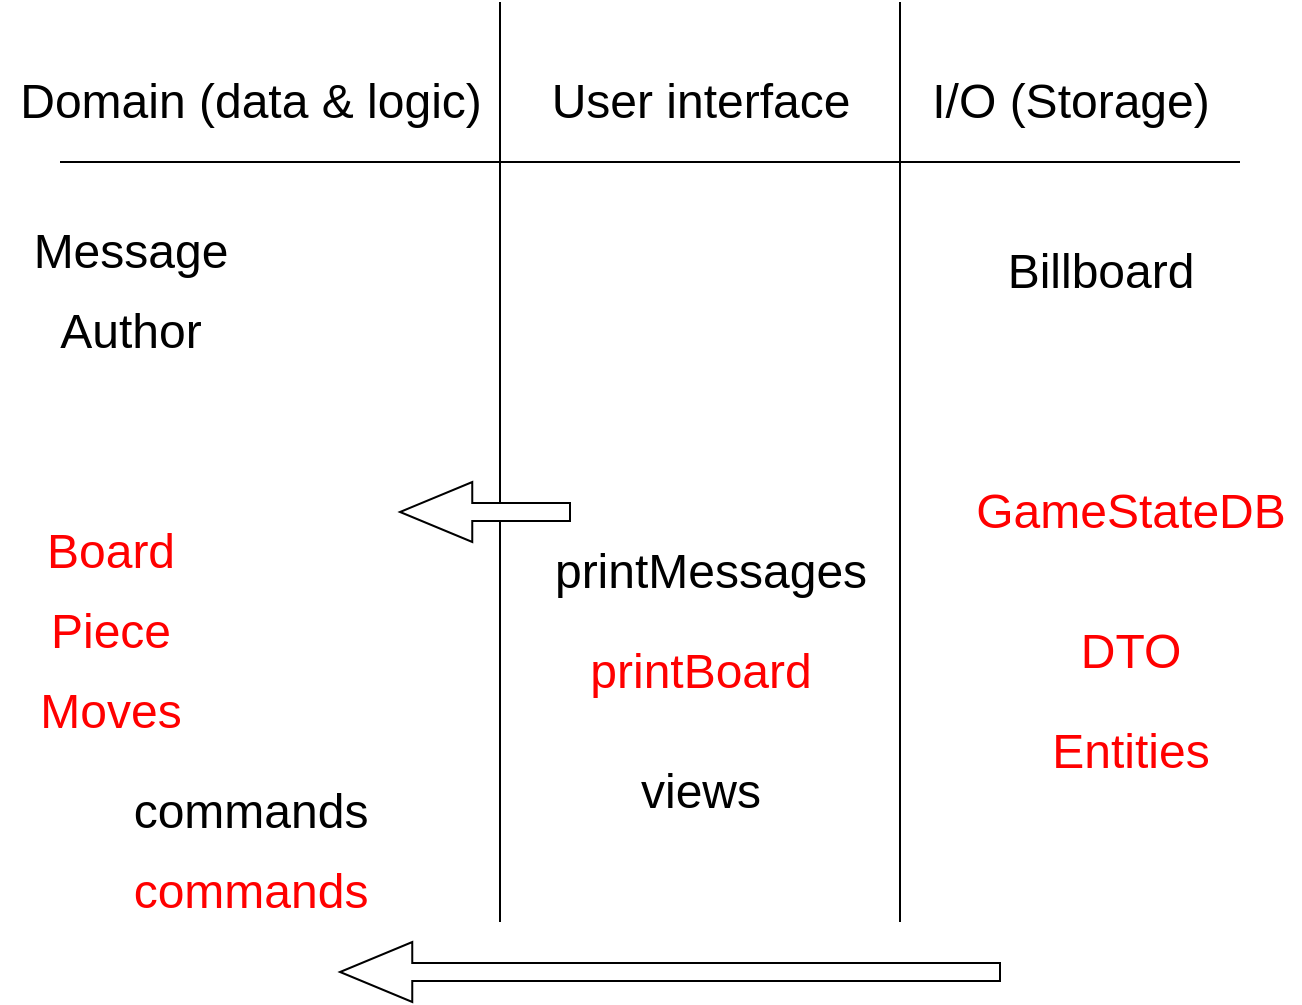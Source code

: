 <mxfile version="15.4.0" type="device" pages="2"><diagram id="UH5CtoIF0VWjbEvMi7MG" name="Page-1"><mxGraphModel dx="1346" dy="822" grid="1" gridSize="10" guides="1" tooltips="1" connect="1" arrows="1" fold="1" page="1" pageScale="1" pageWidth="827" pageHeight="1169" math="0" shadow="0"><root><mxCell id="bbuinQwwOlozl3t6I0SO-0"/><mxCell id="bbuinQwwOlozl3t6I0SO-1" parent="bbuinQwwOlozl3t6I0SO-0"/><mxCell id="E-IGRXlOE3O0nWqE9H8h-0" value="Domain (data &amp;amp; logic)" style="text;html=1;align=center;verticalAlign=middle;resizable=0;points=[];autosize=1;strokeColor=none;fillColor=none;fontSize=24;" parent="bbuinQwwOlozl3t6I0SO-1" vertex="1"><mxGeometry x="10" y="75" width="250" height="30" as="geometry"/></mxCell><mxCell id="E-IGRXlOE3O0nWqE9H8h-3" value="I/O (Storage)" style="text;html=1;align=center;verticalAlign=middle;resizable=0;points=[];autosize=1;strokeColor=none;fillColor=none;fontSize=24;" parent="bbuinQwwOlozl3t6I0SO-1" vertex="1"><mxGeometry x="470" y="75" width="150" height="30" as="geometry"/></mxCell><mxCell id="E-IGRXlOE3O0nWqE9H8h-4" value="User interface" style="text;html=1;align=center;verticalAlign=middle;resizable=0;points=[];autosize=1;strokeColor=none;fillColor=none;fontSize=24;" parent="bbuinQwwOlozl3t6I0SO-1" vertex="1"><mxGeometry x="280" y="75" width="160" height="30" as="geometry"/></mxCell><mxCell id="E-IGRXlOE3O0nWqE9H8h-5" value="" style="endArrow=none;html=1;rounded=0;edgeStyle=orthogonalEdgeStyle;" parent="bbuinQwwOlozl3t6I0SO-1" edge="1"><mxGeometry width="50" height="50" relative="1" as="geometry"><mxPoint x="260" y="500" as="sourcePoint"/><mxPoint x="260" y="40" as="targetPoint"/></mxGeometry></mxCell><mxCell id="E-IGRXlOE3O0nWqE9H8h-6" value="" style="endArrow=none;html=1;rounded=0;edgeStyle=orthogonalEdgeStyle;" parent="bbuinQwwOlozl3t6I0SO-1" edge="1"><mxGeometry width="50" height="50" relative="1" as="geometry"><mxPoint x="460" y="500" as="sourcePoint"/><mxPoint x="460" y="40" as="targetPoint"/></mxGeometry></mxCell><mxCell id="E-IGRXlOE3O0nWqE9H8h-7" value="" style="endArrow=none;html=1;rounded=0;edgeStyle=orthogonalEdgeStyle;" parent="bbuinQwwOlozl3t6I0SO-1" edge="1"><mxGeometry width="50" height="50" relative="1" as="geometry"><mxPoint x="630" y="120" as="sourcePoint"/><mxPoint x="40" y="120" as="targetPoint"/></mxGeometry></mxCell><mxCell id="Y66h0BJHGkFfCtzm2NEX-0" value="Message" style="text;html=1;align=center;verticalAlign=middle;resizable=0;points=[];autosize=1;strokeColor=none;fillColor=none;fontSize=24;" parent="bbuinQwwOlozl3t6I0SO-1" vertex="1"><mxGeometry x="20" y="150" width="110" height="30" as="geometry"/></mxCell><mxCell id="Y66h0BJHGkFfCtzm2NEX-1" value="Author" style="text;html=1;align=center;verticalAlign=middle;resizable=0;points=[];autosize=1;strokeColor=none;fillColor=none;fontSize=24;" parent="bbuinQwwOlozl3t6I0SO-1" vertex="1"><mxGeometry x="30" y="190" width="90" height="30" as="geometry"/></mxCell><mxCell id="Y66h0BJHGkFfCtzm2NEX-2" value="printMessages" style="text;html=1;align=center;verticalAlign=middle;resizable=0;points=[];autosize=1;strokeColor=none;fillColor=none;fontSize=24;" parent="bbuinQwwOlozl3t6I0SO-1" vertex="1"><mxGeometry x="280" y="310" width="170" height="30" as="geometry"/></mxCell><mxCell id="smCQf9OmdGvAcP7e1jWv-0" value="commands" style="text;html=1;align=center;verticalAlign=middle;resizable=0;points=[];autosize=1;strokeColor=none;fillColor=none;fontSize=24;" parent="bbuinQwwOlozl3t6I0SO-1" vertex="1"><mxGeometry x="70" y="430" width="130" height="30" as="geometry"/></mxCell><mxCell id="smCQf9OmdGvAcP7e1jWv-1" value="Billboard" style="text;html=1;align=center;verticalAlign=middle;resizable=0;points=[];autosize=1;strokeColor=none;fillColor=none;fontSize=24;" parent="bbuinQwwOlozl3t6I0SO-1" vertex="1"><mxGeometry x="505" y="160" width="110" height="30" as="geometry"/></mxCell><mxCell id="smCQf9OmdGvAcP7e1jWv-2" value="Board" style="text;html=1;align=center;verticalAlign=middle;resizable=0;points=[];autosize=1;strokeColor=none;fillColor=none;fontSize=24;fontColor=#FF0000;" parent="bbuinQwwOlozl3t6I0SO-1" vertex="1"><mxGeometry x="25" y="300" width="80" height="30" as="geometry"/></mxCell><mxCell id="smCQf9OmdGvAcP7e1jWv-3" value="Piece" style="text;html=1;align=center;verticalAlign=middle;resizable=0;points=[];autosize=1;strokeColor=none;fillColor=none;fontSize=24;fontColor=#FF0000;" parent="bbuinQwwOlozl3t6I0SO-1" vertex="1"><mxGeometry x="25" y="340" width="80" height="30" as="geometry"/></mxCell><mxCell id="smCQf9OmdGvAcP7e1jWv-4" value="Moves" style="text;html=1;align=center;verticalAlign=middle;resizable=0;points=[];autosize=1;strokeColor=none;fillColor=none;fontSize=24;fontColor=#FF0000;" parent="bbuinQwwOlozl3t6I0SO-1" vertex="1"><mxGeometry x="20" y="380" width="90" height="30" as="geometry"/></mxCell><mxCell id="smCQf9OmdGvAcP7e1jWv-6" value="GameStateDB" style="text;html=1;align=center;verticalAlign=middle;resizable=0;points=[];autosize=1;strokeColor=none;fillColor=none;fontSize=24;fontColor=#FF0000;" parent="bbuinQwwOlozl3t6I0SO-1" vertex="1"><mxGeometry x="490" y="280" width="170" height="30" as="geometry"/></mxCell><mxCell id="smCQf9OmdGvAcP7e1jWv-7" value="printBoard" style="text;html=1;align=center;verticalAlign=middle;resizable=0;points=[];autosize=1;strokeColor=none;fillColor=none;fontSize=24;fontColor=#FF0000;" parent="bbuinQwwOlozl3t6I0SO-1" vertex="1"><mxGeometry x="295" y="360" width="130" height="30" as="geometry"/></mxCell><mxCell id="smCQf9OmdGvAcP7e1jWv-8" value="commands" style="text;html=1;align=center;verticalAlign=middle;resizable=0;points=[];autosize=1;strokeColor=none;fillColor=none;fontSize=24;fontColor=#FF0000;" parent="bbuinQwwOlozl3t6I0SO-1" vertex="1"><mxGeometry x="70" y="470" width="130" height="30" as="geometry"/></mxCell><mxCell id="smCQf9OmdGvAcP7e1jWv-9" value="" style="html=1;shadow=0;dashed=0;align=center;verticalAlign=middle;shape=mxgraph.arrows2.arrow;dy=0.7;dx=36.13;notch=0;fontSize=24;fontColor=#FF0000;direction=west;" parent="bbuinQwwOlozl3t6I0SO-1" vertex="1"><mxGeometry x="210" y="280" width="85" height="30" as="geometry"/></mxCell><mxCell id="smCQf9OmdGvAcP7e1jWv-10" value="" style="html=1;shadow=0;dashed=0;align=center;verticalAlign=middle;shape=mxgraph.arrows2.arrow;dy=0.7;dx=36.13;notch=0;fontSize=24;fontColor=#FF0000;direction=west;" parent="bbuinQwwOlozl3t6I0SO-1" vertex="1"><mxGeometry x="180" y="510" width="330" height="30" as="geometry"/></mxCell><mxCell id="smCQf9OmdGvAcP7e1jWv-11" value="DTO" style="text;html=1;align=center;verticalAlign=middle;resizable=0;points=[];autosize=1;strokeColor=none;fillColor=none;fontSize=24;fontColor=#FF0000;" parent="bbuinQwwOlozl3t6I0SO-1" vertex="1"><mxGeometry x="540" y="350" width="70" height="30" as="geometry"/></mxCell><mxCell id="smCQf9OmdGvAcP7e1jWv-12" value="Entities" style="text;html=1;align=center;verticalAlign=middle;resizable=0;points=[];autosize=1;strokeColor=none;fillColor=none;fontSize=24;fontColor=#FF0000;" parent="bbuinQwwOlozl3t6I0SO-1" vertex="1"><mxGeometry x="530" y="400" width="90" height="30" as="geometry"/></mxCell><mxCell id="Lv1csIvOLeINTzJxm4dQ-1" value="views" style="text;html=1;align=center;verticalAlign=middle;resizable=0;points=[];autosize=1;strokeColor=none;fillColor=none;fontSize=24;" parent="bbuinQwwOlozl3t6I0SO-1" vertex="1"><mxGeometry x="320" y="420" width="80" height="30" as="geometry"/></mxCell></root></mxGraphModel></diagram><diagram id="jqaY9zeizyp5xgcPfwbs" name="Page-2"><mxGraphModel dx="1346" dy="822" grid="1" gridSize="10" guides="1" tooltips="1" connect="1" arrows="1" fold="1" page="1" pageScale="1" pageWidth="827" pageHeight="1169" math="0" shadow="0"><root><mxCell id="0"/><mxCell id="1" parent="0"/><mxCell id="nQiOSt4yCwBZW2BIGdDl-3" value="«interface»&lt;br&gt;&lt;b&gt;NinetiesCommand&lt;/b&gt;" style="html=1;" parent="1" vertex="1"><mxGeometry x="203" y="120" width="140" height="50" as="geometry"/></mxCell><mxCell id="nQiOSt4yCwBZW2BIGdDl-4" value="&lt;p style=&quot;margin: 0px ; margin-top: 4px ; text-align: center&quot;&gt;&lt;b&gt;ExitCommand&lt;/b&gt;&lt;/p&gt;" style="verticalAlign=top;align=left;overflow=fill;fontSize=12;fontFamily=Helvetica;html=1;" parent="1" vertex="1"><mxGeometry x="80" y="250" width="140" height="30" as="geometry"/></mxCell><mxCell id="nQiOSt4yCwBZW2BIGdDl-5" value="" style="endArrow=block;dashed=1;endFill=0;endSize=12;html=1;rounded=0;edgeStyle=orthogonalEdgeStyle;" parent="1" source="nQiOSt4yCwBZW2BIGdDl-4" target="nQiOSt4yCwBZW2BIGdDl-3" edge="1"><mxGeometry width="160" relative="1" as="geometry"><mxPoint x="120" y="210" as="sourcePoint"/><mxPoint x="280" y="210" as="targetPoint"/></mxGeometry></mxCell><mxCell id="nQiOSt4yCwBZW2BIGdDl-6" value="&lt;p style=&quot;margin: 0px ; margin-top: 4px ; text-align: center&quot;&gt;&lt;b&gt;Get&lt;/b&gt;&lt;b&gt;Command&lt;/b&gt;&lt;/p&gt;" style="verticalAlign=top;align=left;overflow=fill;fontSize=12;fontFamily=Helvetica;html=1;" parent="1" vertex="1"><mxGeometry x="260" y="250" width="127" height="30" as="geometry"/></mxCell><mxCell id="nQiOSt4yCwBZW2BIGdDl-7" value="" style="endArrow=block;dashed=1;endFill=0;endSize=12;html=1;rounded=0;edgeStyle=orthogonalEdgeStyle;entryX=0.5;entryY=1;entryDx=0;entryDy=0;" parent="1" source="nQiOSt4yCwBZW2BIGdDl-6" target="nQiOSt4yCwBZW2BIGdDl-3" edge="1"><mxGeometry width="160" relative="1" as="geometry"><mxPoint x="160.034" y="260" as="sourcePoint"/><mxPoint x="283" y="180" as="targetPoint"/></mxGeometry></mxCell><mxCell id="UkLSh9wtaoxI4cCOl4Sr-1" value="&lt;p style=&quot;margin: 0px ; margin-top: 4px ; text-align: center&quot;&gt;&lt;b&gt;Get&lt;/b&gt;&lt;b&gt;Command&lt;/b&gt;&lt;/p&gt;" style="verticalAlign=top;align=left;overflow=fill;fontSize=12;fontFamily=Helvetica;html=1;" parent="1" vertex="1"><mxGeometry x="430" y="250" width="127" height="30" as="geometry"/></mxCell><mxCell id="UkLSh9wtaoxI4cCOl4Sr-2" value="" style="endArrow=block;dashed=1;endFill=0;endSize=12;html=1;rounded=0;edgeStyle=orthogonalEdgeStyle;entryX=0.5;entryY=1;entryDx=0;entryDy=0;exitX=0.5;exitY=0;exitDx=0;exitDy=0;" parent="1" source="UkLSh9wtaoxI4cCOl4Sr-1" target="nQiOSt4yCwBZW2BIGdDl-3" edge="1"><mxGeometry width="160" relative="1" as="geometry"><mxPoint x="346.5" y="260" as="sourcePoint"/><mxPoint x="283" y="180" as="targetPoint"/></mxGeometry></mxCell></root></mxGraphModel></diagram></mxfile>